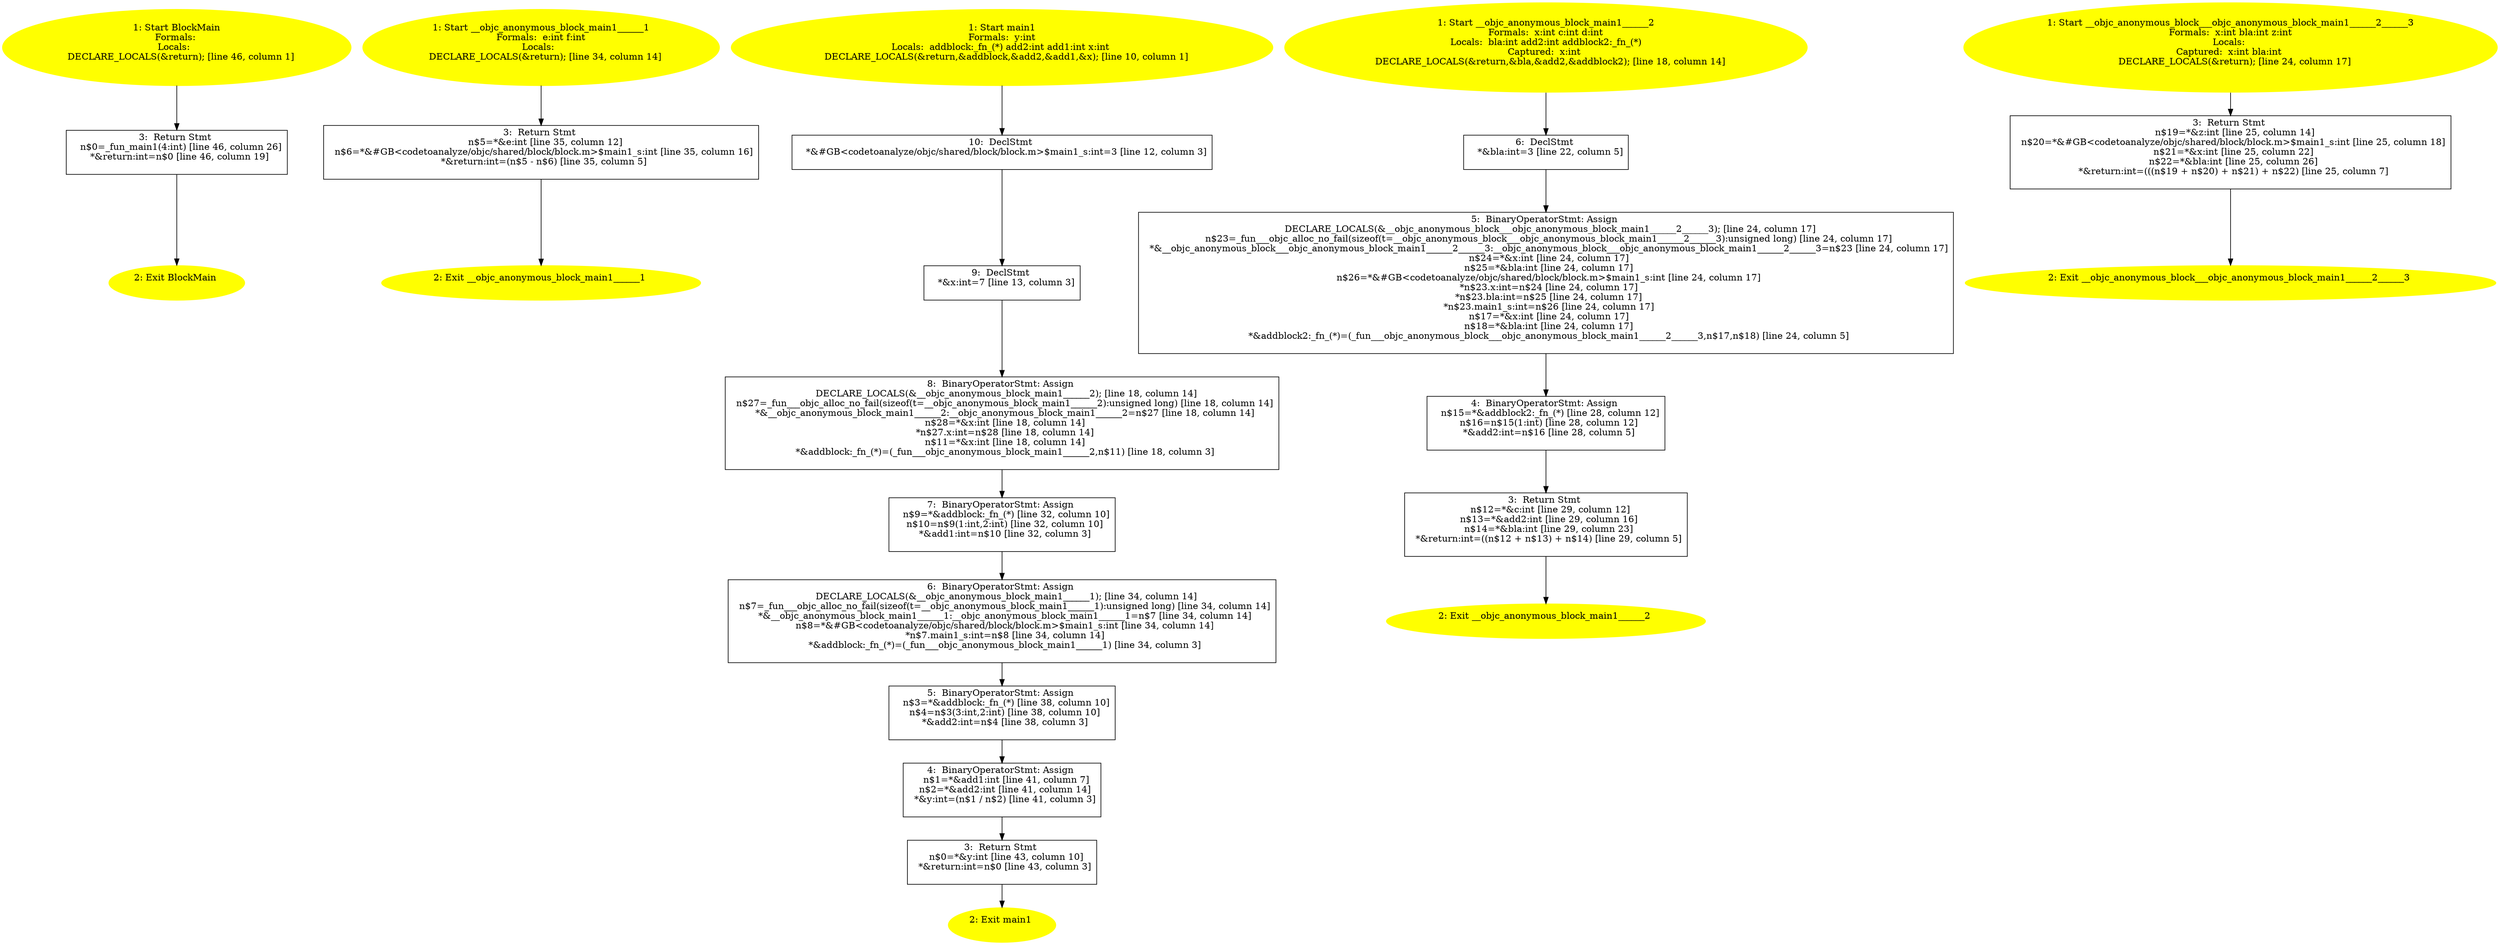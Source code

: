 /* @generated */
digraph iCFG {
"BlockMain.116013dceff9629776ec833c9d43561d_1" [label="1: Start BlockMain\nFormals: \nLocals:  \n   DECLARE_LOCALS(&return); [line 46, column 1]\n " color=yellow style=filled]
	

	 "BlockMain.116013dceff9629776ec833c9d43561d_1" -> "BlockMain.116013dceff9629776ec833c9d43561d_3" ;
"BlockMain.116013dceff9629776ec833c9d43561d_2" [label="2: Exit BlockMain \n  " color=yellow style=filled]
	

"BlockMain.116013dceff9629776ec833c9d43561d_3" [label="3:  Return Stmt \n   n$0=_fun_main1(4:int) [line 46, column 26]\n  *&return:int=n$0 [line 46, column 19]\n " shape="box"]
	

	 "BlockMain.116013dceff9629776ec833c9d43561d_3" -> "BlockMain.116013dceff9629776ec833c9d43561d_2" ;
"__objc_anonymous_block_main1______1.1ad2c5f7d31875243a1bd27c2e3ec82e_1" [label="1: Start __objc_anonymous_block_main1______1\nFormals:  e:int f:int\nLocals:  \n   DECLARE_LOCALS(&return); [line 34, column 14]\n " color=yellow style=filled]
	

	 "__objc_anonymous_block_main1______1.1ad2c5f7d31875243a1bd27c2e3ec82e_1" -> "__objc_anonymous_block_main1______1.1ad2c5f7d31875243a1bd27c2e3ec82e_3" ;
"__objc_anonymous_block_main1______1.1ad2c5f7d31875243a1bd27c2e3ec82e_2" [label="2: Exit __objc_anonymous_block_main1______1 \n  " color=yellow style=filled]
	

"__objc_anonymous_block_main1______1.1ad2c5f7d31875243a1bd27c2e3ec82e_3" [label="3:  Return Stmt \n   n$5=*&e:int [line 35, column 12]\n  n$6=*&#GB<codetoanalyze/objc/shared/block/block.m>$main1_s:int [line 35, column 16]\n  *&return:int=(n$5 - n$6) [line 35, column 5]\n " shape="box"]
	

	 "__objc_anonymous_block_main1______1.1ad2c5f7d31875243a1bd27c2e3ec82e_3" -> "__objc_anonymous_block_main1______1.1ad2c5f7d31875243a1bd27c2e3ec82e_2" ;
"main1.38f534a9576db7ec6ebcbca8c111f942_1" [label="1: Start main1\nFormals:  y:int\nLocals:  addblock:_fn_(*) add2:int add1:int x:int \n   DECLARE_LOCALS(&return,&addblock,&add2,&add1,&x); [line 10, column 1]\n " color=yellow style=filled]
	

	 "main1.38f534a9576db7ec6ebcbca8c111f942_1" -> "main1.38f534a9576db7ec6ebcbca8c111f942_10" ;
"main1.38f534a9576db7ec6ebcbca8c111f942_2" [label="2: Exit main1 \n  " color=yellow style=filled]
	

"main1.38f534a9576db7ec6ebcbca8c111f942_3" [label="3:  Return Stmt \n   n$0=*&y:int [line 43, column 10]\n  *&return:int=n$0 [line 43, column 3]\n " shape="box"]
	

	 "main1.38f534a9576db7ec6ebcbca8c111f942_3" -> "main1.38f534a9576db7ec6ebcbca8c111f942_2" ;
"main1.38f534a9576db7ec6ebcbca8c111f942_4" [label="4:  BinaryOperatorStmt: Assign \n   n$1=*&add1:int [line 41, column 7]\n  n$2=*&add2:int [line 41, column 14]\n  *&y:int=(n$1 / n$2) [line 41, column 3]\n " shape="box"]
	

	 "main1.38f534a9576db7ec6ebcbca8c111f942_4" -> "main1.38f534a9576db7ec6ebcbca8c111f942_3" ;
"main1.38f534a9576db7ec6ebcbca8c111f942_5" [label="5:  BinaryOperatorStmt: Assign \n   n$3=*&addblock:_fn_(*) [line 38, column 10]\n  n$4=n$3(3:int,2:int) [line 38, column 10]\n  *&add2:int=n$4 [line 38, column 3]\n " shape="box"]
	

	 "main1.38f534a9576db7ec6ebcbca8c111f942_5" -> "main1.38f534a9576db7ec6ebcbca8c111f942_4" ;
"main1.38f534a9576db7ec6ebcbca8c111f942_6" [label="6:  BinaryOperatorStmt: Assign \n   DECLARE_LOCALS(&__objc_anonymous_block_main1______1); [line 34, column 14]\n  n$7=_fun___objc_alloc_no_fail(sizeof(t=__objc_anonymous_block_main1______1):unsigned long) [line 34, column 14]\n  *&__objc_anonymous_block_main1______1:__objc_anonymous_block_main1______1=n$7 [line 34, column 14]\n  n$8=*&#GB<codetoanalyze/objc/shared/block/block.m>$main1_s:int [line 34, column 14]\n  *n$7.main1_s:int=n$8 [line 34, column 14]\n  *&addblock:_fn_(*)=(_fun___objc_anonymous_block_main1______1) [line 34, column 3]\n " shape="box"]
	

	 "main1.38f534a9576db7ec6ebcbca8c111f942_6" -> "main1.38f534a9576db7ec6ebcbca8c111f942_5" ;
"main1.38f534a9576db7ec6ebcbca8c111f942_7" [label="7:  BinaryOperatorStmt: Assign \n   n$9=*&addblock:_fn_(*) [line 32, column 10]\n  n$10=n$9(1:int,2:int) [line 32, column 10]\n  *&add1:int=n$10 [line 32, column 3]\n " shape="box"]
	

	 "main1.38f534a9576db7ec6ebcbca8c111f942_7" -> "main1.38f534a9576db7ec6ebcbca8c111f942_6" ;
"main1.38f534a9576db7ec6ebcbca8c111f942_8" [label="8:  BinaryOperatorStmt: Assign \n   DECLARE_LOCALS(&__objc_anonymous_block_main1______2); [line 18, column 14]\n  n$27=_fun___objc_alloc_no_fail(sizeof(t=__objc_anonymous_block_main1______2):unsigned long) [line 18, column 14]\n  *&__objc_anonymous_block_main1______2:__objc_anonymous_block_main1______2=n$27 [line 18, column 14]\n  n$28=*&x:int [line 18, column 14]\n  *n$27.x:int=n$28 [line 18, column 14]\n  n$11=*&x:int [line 18, column 14]\n  *&addblock:_fn_(*)=(_fun___objc_anonymous_block_main1______2,n$11) [line 18, column 3]\n " shape="box"]
	

	 "main1.38f534a9576db7ec6ebcbca8c111f942_8" -> "main1.38f534a9576db7ec6ebcbca8c111f942_7" ;
"main1.38f534a9576db7ec6ebcbca8c111f942_9" [label="9:  DeclStmt \n   *&x:int=7 [line 13, column 3]\n " shape="box"]
	

	 "main1.38f534a9576db7ec6ebcbca8c111f942_9" -> "main1.38f534a9576db7ec6ebcbca8c111f942_8" ;
"main1.38f534a9576db7ec6ebcbca8c111f942_10" [label="10:  DeclStmt \n   *&#GB<codetoanalyze/objc/shared/block/block.m>$main1_s:int=3 [line 12, column 3]\n " shape="box"]
	

	 "main1.38f534a9576db7ec6ebcbca8c111f942_10" -> "main1.38f534a9576db7ec6ebcbca8c111f942_9" ;
"__objc_anonymous_block_main1______2.5623c8c0e39082421999af7ffad7371b_1" [label="1: Start __objc_anonymous_block_main1______2\nFormals:  x:int c:int d:int\nLocals:  bla:int add2:int addblock2:_fn_(*)\nCaptured:  x:int \n   DECLARE_LOCALS(&return,&bla,&add2,&addblock2); [line 18, column 14]\n " color=yellow style=filled]
	

	 "__objc_anonymous_block_main1______2.5623c8c0e39082421999af7ffad7371b_1" -> "__objc_anonymous_block_main1______2.5623c8c0e39082421999af7ffad7371b_6" ;
"__objc_anonymous_block_main1______2.5623c8c0e39082421999af7ffad7371b_2" [label="2: Exit __objc_anonymous_block_main1______2 \n  " color=yellow style=filled]
	

"__objc_anonymous_block_main1______2.5623c8c0e39082421999af7ffad7371b_3" [label="3:  Return Stmt \n   n$12=*&c:int [line 29, column 12]\n  n$13=*&add2:int [line 29, column 16]\n  n$14=*&bla:int [line 29, column 23]\n  *&return:int=((n$12 + n$13) + n$14) [line 29, column 5]\n " shape="box"]
	

	 "__objc_anonymous_block_main1______2.5623c8c0e39082421999af7ffad7371b_3" -> "__objc_anonymous_block_main1______2.5623c8c0e39082421999af7ffad7371b_2" ;
"__objc_anonymous_block_main1______2.5623c8c0e39082421999af7ffad7371b_4" [label="4:  BinaryOperatorStmt: Assign \n   n$15=*&addblock2:_fn_(*) [line 28, column 12]\n  n$16=n$15(1:int) [line 28, column 12]\n  *&add2:int=n$16 [line 28, column 5]\n " shape="box"]
	

	 "__objc_anonymous_block_main1______2.5623c8c0e39082421999af7ffad7371b_4" -> "__objc_anonymous_block_main1______2.5623c8c0e39082421999af7ffad7371b_3" ;
"__objc_anonymous_block_main1______2.5623c8c0e39082421999af7ffad7371b_5" [label="5:  BinaryOperatorStmt: Assign \n   DECLARE_LOCALS(&__objc_anonymous_block___objc_anonymous_block_main1______2______3); [line 24, column 17]\n  n$23=_fun___objc_alloc_no_fail(sizeof(t=__objc_anonymous_block___objc_anonymous_block_main1______2______3):unsigned long) [line 24, column 17]\n  *&__objc_anonymous_block___objc_anonymous_block_main1______2______3:__objc_anonymous_block___objc_anonymous_block_main1______2______3=n$23 [line 24, column 17]\n  n$24=*&x:int [line 24, column 17]\n  n$25=*&bla:int [line 24, column 17]\n  n$26=*&#GB<codetoanalyze/objc/shared/block/block.m>$main1_s:int [line 24, column 17]\n  *n$23.x:int=n$24 [line 24, column 17]\n  *n$23.bla:int=n$25 [line 24, column 17]\n  *n$23.main1_s:int=n$26 [line 24, column 17]\n  n$17=*&x:int [line 24, column 17]\n  n$18=*&bla:int [line 24, column 17]\n  *&addblock2:_fn_(*)=(_fun___objc_anonymous_block___objc_anonymous_block_main1______2______3,n$17,n$18) [line 24, column 5]\n " shape="box"]
	

	 "__objc_anonymous_block_main1______2.5623c8c0e39082421999af7ffad7371b_5" -> "__objc_anonymous_block_main1______2.5623c8c0e39082421999af7ffad7371b_4" ;
"__objc_anonymous_block_main1______2.5623c8c0e39082421999af7ffad7371b_6" [label="6:  DeclStmt \n   *&bla:int=3 [line 22, column 5]\n " shape="box"]
	

	 "__objc_anonymous_block_main1______2.5623c8c0e39082421999af7ffad7371b_6" -> "__objc_anonymous_block_main1______2.5623c8c0e39082421999af7ffad7371b_5" ;
"__objc_anonymous_block___objc_anonymous_block_main1______2______3.6d1e0725e2965c4b9fdfca6faccef5e0_1" [label="1: Start __objc_anonymous_block___objc_anonymous_block_main1______2______3\nFormals:  x:int bla:int z:int\nLocals: \nCaptured:  x:int bla:int \n   DECLARE_LOCALS(&return); [line 24, column 17]\n " color=yellow style=filled]
	

	 "__objc_anonymous_block___objc_anonymous_block_main1______2______3.6d1e0725e2965c4b9fdfca6faccef5e0_1" -> "__objc_anonymous_block___objc_anonymous_block_main1______2______3.6d1e0725e2965c4b9fdfca6faccef5e0_3" ;
"__objc_anonymous_block___objc_anonymous_block_main1______2______3.6d1e0725e2965c4b9fdfca6faccef5e0_2" [label="2: Exit __objc_anonymous_block___objc_anonymous_block_main1______2______3 \n  " color=yellow style=filled]
	

"__objc_anonymous_block___objc_anonymous_block_main1______2______3.6d1e0725e2965c4b9fdfca6faccef5e0_3" [label="3:  Return Stmt \n   n$19=*&z:int [line 25, column 14]\n  n$20=*&#GB<codetoanalyze/objc/shared/block/block.m>$main1_s:int [line 25, column 18]\n  n$21=*&x:int [line 25, column 22]\n  n$22=*&bla:int [line 25, column 26]\n  *&return:int=(((n$19 + n$20) + n$21) + n$22) [line 25, column 7]\n " shape="box"]
	

	 "__objc_anonymous_block___objc_anonymous_block_main1______2______3.6d1e0725e2965c4b9fdfca6faccef5e0_3" -> "__objc_anonymous_block___objc_anonymous_block_main1______2______3.6d1e0725e2965c4b9fdfca6faccef5e0_2" ;
}
